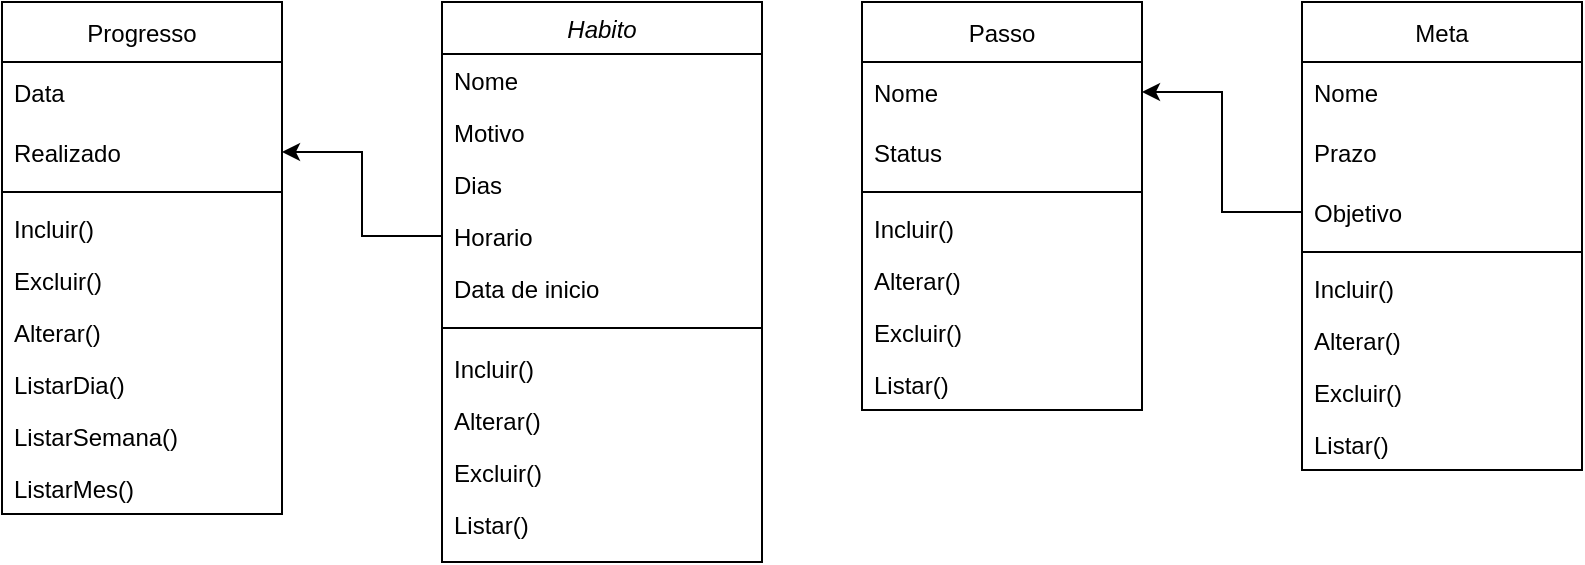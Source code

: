 <mxfile version="20.0.4" type="device"><diagram id="C5RBs43oDa-KdzZeNtuy" name="Page-1"><mxGraphModel dx="2067" dy="643" grid="1" gridSize="10" guides="1" tooltips="1" connect="1" arrows="1" fold="1" page="1" pageScale="1" pageWidth="827" pageHeight="1169" math="0" shadow="0"><root><mxCell id="WIyWlLk6GJQsqaUBKTNV-0"/><mxCell id="WIyWlLk6GJQsqaUBKTNV-1" parent="WIyWlLk6GJQsqaUBKTNV-0"/><mxCell id="zkfFHV4jXpPFQw0GAbJ--0" value="Habito" style="swimlane;fontStyle=2;align=center;verticalAlign=top;childLayout=stackLayout;horizontal=1;startSize=26;horizontalStack=0;resizeParent=1;resizeLast=0;collapsible=1;marginBottom=0;rounded=0;shadow=0;strokeWidth=1;" parent="WIyWlLk6GJQsqaUBKTNV-1" vertex="1"><mxGeometry x="150" y="80" width="160" height="280" as="geometry"><mxRectangle x="220" y="120" width="160" height="26" as="alternateBounds"/></mxGeometry></mxCell><mxCell id="zkfFHV4jXpPFQw0GAbJ--1" value="Nome" style="text;align=left;verticalAlign=top;spacingLeft=4;spacingRight=4;overflow=hidden;rotatable=0;points=[[0,0.5],[1,0.5]];portConstraint=eastwest;" parent="zkfFHV4jXpPFQw0GAbJ--0" vertex="1"><mxGeometry y="26" width="160" height="26" as="geometry"/></mxCell><mxCell id="zkfFHV4jXpPFQw0GAbJ--2" value="Motivo" style="text;align=left;verticalAlign=top;spacingLeft=4;spacingRight=4;overflow=hidden;rotatable=0;points=[[0,0.5],[1,0.5]];portConstraint=eastwest;rounded=0;shadow=0;html=0;" parent="zkfFHV4jXpPFQw0GAbJ--0" vertex="1"><mxGeometry y="52" width="160" height="26" as="geometry"/></mxCell><mxCell id="zkfFHV4jXpPFQw0GAbJ--3" value="Dias" style="text;align=left;verticalAlign=top;spacingLeft=4;spacingRight=4;overflow=hidden;rotatable=0;points=[[0,0.5],[1,0.5]];portConstraint=eastwest;rounded=0;shadow=0;html=0;" parent="zkfFHV4jXpPFQw0GAbJ--0" vertex="1"><mxGeometry y="78" width="160" height="26" as="geometry"/></mxCell><mxCell id="qhRhqDueGn3081-ziHic-1" value="Horario" style="text;align=left;verticalAlign=top;spacingLeft=4;spacingRight=4;overflow=hidden;rotatable=0;points=[[0,0.5],[1,0.5]];portConstraint=eastwest;rounded=0;shadow=0;html=0;" vertex="1" parent="zkfFHV4jXpPFQw0GAbJ--0"><mxGeometry y="104" width="160" height="26" as="geometry"/></mxCell><mxCell id="qhRhqDueGn3081-ziHic-3" value="Data de inicio" style="text;align=left;verticalAlign=top;spacingLeft=4;spacingRight=4;overflow=hidden;rotatable=0;points=[[0,0.5],[1,0.5]];portConstraint=eastwest;rounded=0;shadow=0;html=0;" vertex="1" parent="zkfFHV4jXpPFQw0GAbJ--0"><mxGeometry y="130" width="160" height="26" as="geometry"/></mxCell><mxCell id="zkfFHV4jXpPFQw0GAbJ--4" value="" style="line;html=1;strokeWidth=1;align=left;verticalAlign=middle;spacingTop=-1;spacingLeft=3;spacingRight=3;rotatable=0;labelPosition=right;points=[];portConstraint=eastwest;" parent="zkfFHV4jXpPFQw0GAbJ--0" vertex="1"><mxGeometry y="156" width="160" height="14" as="geometry"/></mxCell><mxCell id="qhRhqDueGn3081-ziHic-45" value="Incluir()" style="text;align=left;verticalAlign=top;spacingLeft=4;spacingRight=4;overflow=hidden;rotatable=0;points=[[0,0.5],[1,0.5]];portConstraint=eastwest;" vertex="1" parent="zkfFHV4jXpPFQw0GAbJ--0"><mxGeometry y="170" width="160" height="26" as="geometry"/></mxCell><mxCell id="qhRhqDueGn3081-ziHic-44" value="Alterar()" style="text;align=left;verticalAlign=top;spacingLeft=4;spacingRight=4;overflow=hidden;rotatable=0;points=[[0,0.5],[1,0.5]];portConstraint=eastwest;" vertex="1" parent="zkfFHV4jXpPFQw0GAbJ--0"><mxGeometry y="196" width="160" height="26" as="geometry"/></mxCell><mxCell id="qhRhqDueGn3081-ziHic-31" value="Excluir()" style="text;align=left;verticalAlign=top;spacingLeft=4;spacingRight=4;overflow=hidden;rotatable=0;points=[[0,0.5],[1,0.5]];portConstraint=eastwest;" vertex="1" parent="zkfFHV4jXpPFQw0GAbJ--0"><mxGeometry y="222" width="160" height="26" as="geometry"/></mxCell><mxCell id="qhRhqDueGn3081-ziHic-59" value="Listar()" style="text;align=left;verticalAlign=top;spacingLeft=4;spacingRight=4;overflow=hidden;rotatable=0;points=[[0,0.5],[1,0.5]];portConstraint=eastwest;" vertex="1" parent="zkfFHV4jXpPFQw0GAbJ--0"><mxGeometry y="248" width="160" height="26" as="geometry"/></mxCell><mxCell id="qhRhqDueGn3081-ziHic-5" value="Meta" style="swimlane;fontStyle=0;childLayout=stackLayout;horizontal=1;startSize=30;horizontalStack=0;resizeParent=1;resizeParentMax=0;resizeLast=0;collapsible=1;marginBottom=0;" vertex="1" parent="WIyWlLk6GJQsqaUBKTNV-1"><mxGeometry x="580" y="80" width="140" height="234" as="geometry"/></mxCell><mxCell id="qhRhqDueGn3081-ziHic-6" value="Nome" style="text;strokeColor=none;fillColor=none;align=left;verticalAlign=middle;spacingLeft=4;spacingRight=4;overflow=hidden;points=[[0,0.5],[1,0.5]];portConstraint=eastwest;rotatable=0;" vertex="1" parent="qhRhqDueGn3081-ziHic-5"><mxGeometry y="30" width="140" height="30" as="geometry"/></mxCell><mxCell id="qhRhqDueGn3081-ziHic-7" value="Prazo" style="text;strokeColor=none;fillColor=none;align=left;verticalAlign=middle;spacingLeft=4;spacingRight=4;overflow=hidden;points=[[0,0.5],[1,0.5]];portConstraint=eastwest;rotatable=0;" vertex="1" parent="qhRhqDueGn3081-ziHic-5"><mxGeometry y="60" width="140" height="30" as="geometry"/></mxCell><mxCell id="qhRhqDueGn3081-ziHic-9" value="Objetivo" style="text;strokeColor=none;fillColor=none;align=left;verticalAlign=middle;spacingLeft=4;spacingRight=4;overflow=hidden;points=[[0,0.5],[1,0.5]];portConstraint=eastwest;rotatable=0;" vertex="1" parent="qhRhqDueGn3081-ziHic-5"><mxGeometry y="90" width="140" height="30" as="geometry"/></mxCell><mxCell id="qhRhqDueGn3081-ziHic-14" value="" style="line;html=1;strokeWidth=1;align=left;verticalAlign=middle;spacingTop=-1;spacingLeft=3;spacingRight=3;rotatable=0;labelPosition=right;points=[];portConstraint=eastwest;" vertex="1" parent="qhRhqDueGn3081-ziHic-5"><mxGeometry y="120" width="140" height="10" as="geometry"/></mxCell><mxCell id="qhRhqDueGn3081-ziHic-46" value="Incluir()" style="text;align=left;verticalAlign=top;spacingLeft=4;spacingRight=4;overflow=hidden;rotatable=0;points=[[0,0.5],[1,0.5]];portConstraint=eastwest;" vertex="1" parent="qhRhqDueGn3081-ziHic-5"><mxGeometry y="130" width="140" height="26" as="geometry"/></mxCell><mxCell id="qhRhqDueGn3081-ziHic-47" value="Alterar()" style="text;align=left;verticalAlign=top;spacingLeft=4;spacingRight=4;overflow=hidden;rotatable=0;points=[[0,0.5],[1,0.5]];portConstraint=eastwest;" vertex="1" parent="qhRhqDueGn3081-ziHic-5"><mxGeometry y="156" width="140" height="26" as="geometry"/></mxCell><mxCell id="qhRhqDueGn3081-ziHic-48" value="Excluir()" style="text;align=left;verticalAlign=top;spacingLeft=4;spacingRight=4;overflow=hidden;rotatable=0;points=[[0,0.5],[1,0.5]];portConstraint=eastwest;" vertex="1" parent="qhRhqDueGn3081-ziHic-5"><mxGeometry y="182" width="140" height="26" as="geometry"/></mxCell><mxCell id="qhRhqDueGn3081-ziHic-61" value="Listar()" style="text;align=left;verticalAlign=top;spacingLeft=4;spacingRight=4;overflow=hidden;rotatable=0;points=[[0,0.5],[1,0.5]];portConstraint=eastwest;" vertex="1" parent="qhRhqDueGn3081-ziHic-5"><mxGeometry y="208" width="140" height="26" as="geometry"/></mxCell><mxCell id="qhRhqDueGn3081-ziHic-15" value="Passo" style="swimlane;fontStyle=0;childLayout=stackLayout;horizontal=1;startSize=30;horizontalStack=0;resizeParent=1;resizeParentMax=0;resizeLast=0;collapsible=1;marginBottom=0;" vertex="1" parent="WIyWlLk6GJQsqaUBKTNV-1"><mxGeometry x="360" y="80" width="140" height="204" as="geometry"/></mxCell><mxCell id="qhRhqDueGn3081-ziHic-16" value="Nome" style="text;strokeColor=none;fillColor=none;align=left;verticalAlign=middle;spacingLeft=4;spacingRight=4;overflow=hidden;points=[[0,0.5],[1,0.5]];portConstraint=eastwest;rotatable=0;" vertex="1" parent="qhRhqDueGn3081-ziHic-15"><mxGeometry y="30" width="140" height="30" as="geometry"/></mxCell><mxCell id="qhRhqDueGn3081-ziHic-17" value="Status" style="text;strokeColor=none;fillColor=none;align=left;verticalAlign=middle;spacingLeft=4;spacingRight=4;overflow=hidden;points=[[0,0.5],[1,0.5]];portConstraint=eastwest;rotatable=0;" vertex="1" parent="qhRhqDueGn3081-ziHic-15"><mxGeometry y="60" width="140" height="30" as="geometry"/></mxCell><mxCell id="qhRhqDueGn3081-ziHic-53" value="" style="line;html=1;strokeWidth=1;align=left;verticalAlign=middle;spacingTop=-1;spacingLeft=3;spacingRight=3;rotatable=0;labelPosition=right;points=[];portConstraint=eastwest;" vertex="1" parent="qhRhqDueGn3081-ziHic-15"><mxGeometry y="90" width="140" height="10" as="geometry"/></mxCell><mxCell id="qhRhqDueGn3081-ziHic-54" value="Incluir()" style="text;align=left;verticalAlign=top;spacingLeft=4;spacingRight=4;overflow=hidden;rotatable=0;points=[[0,0.5],[1,0.5]];portConstraint=eastwest;" vertex="1" parent="qhRhqDueGn3081-ziHic-15"><mxGeometry y="100" width="140" height="26" as="geometry"/></mxCell><mxCell id="qhRhqDueGn3081-ziHic-56" value="Alterar()" style="text;align=left;verticalAlign=top;spacingLeft=4;spacingRight=4;overflow=hidden;rotatable=0;points=[[0,0.5],[1,0.5]];portConstraint=eastwest;" vertex="1" parent="qhRhqDueGn3081-ziHic-15"><mxGeometry y="126" width="140" height="26" as="geometry"/></mxCell><mxCell id="qhRhqDueGn3081-ziHic-55" value="Excluir()" style="text;align=left;verticalAlign=top;spacingLeft=4;spacingRight=4;overflow=hidden;rotatable=0;points=[[0,0.5],[1,0.5]];portConstraint=eastwest;" vertex="1" parent="qhRhqDueGn3081-ziHic-15"><mxGeometry y="152" width="140" height="26" as="geometry"/></mxCell><mxCell id="qhRhqDueGn3081-ziHic-60" value="Listar()" style="text;align=left;verticalAlign=top;spacingLeft=4;spacingRight=4;overflow=hidden;rotatable=0;points=[[0,0.5],[1,0.5]];portConstraint=eastwest;" vertex="1" parent="qhRhqDueGn3081-ziHic-15"><mxGeometry y="178" width="140" height="26" as="geometry"/></mxCell><mxCell id="qhRhqDueGn3081-ziHic-23" value="Progresso" style="swimlane;fontStyle=0;childLayout=stackLayout;horizontal=1;startSize=30;horizontalStack=0;resizeParent=1;resizeParentMax=0;resizeLast=0;collapsible=1;marginBottom=0;" vertex="1" parent="WIyWlLk6GJQsqaUBKTNV-1"><mxGeometry x="-70" y="80" width="140" height="256" as="geometry"/></mxCell><mxCell id="qhRhqDueGn3081-ziHic-24" value="Data" style="text;strokeColor=none;fillColor=none;align=left;verticalAlign=middle;spacingLeft=4;spacingRight=4;overflow=hidden;points=[[0,0.5],[1,0.5]];portConstraint=eastwest;rotatable=0;" vertex="1" parent="qhRhqDueGn3081-ziHic-23"><mxGeometry y="30" width="140" height="30" as="geometry"/></mxCell><mxCell id="qhRhqDueGn3081-ziHic-25" value="Realizado" style="text;strokeColor=none;fillColor=none;align=left;verticalAlign=middle;spacingLeft=4;spacingRight=4;overflow=hidden;points=[[0,0.5],[1,0.5]];portConstraint=eastwest;rotatable=0;" vertex="1" parent="qhRhqDueGn3081-ziHic-23"><mxGeometry y="60" width="140" height="30" as="geometry"/></mxCell><mxCell id="qhRhqDueGn3081-ziHic-52" value="" style="line;html=1;strokeWidth=1;align=left;verticalAlign=middle;spacingTop=-1;spacingLeft=3;spacingRight=3;rotatable=0;labelPosition=right;points=[];portConstraint=eastwest;" vertex="1" parent="qhRhqDueGn3081-ziHic-23"><mxGeometry y="90" width="140" height="10" as="geometry"/></mxCell><mxCell id="qhRhqDueGn3081-ziHic-49" value="Incluir()" style="text;align=left;verticalAlign=top;spacingLeft=4;spacingRight=4;overflow=hidden;rotatable=0;points=[[0,0.5],[1,0.5]];portConstraint=eastwest;" vertex="1" parent="qhRhqDueGn3081-ziHic-23"><mxGeometry y="100" width="140" height="26" as="geometry"/></mxCell><mxCell id="qhRhqDueGn3081-ziHic-51" value="Excluir()" style="text;align=left;verticalAlign=top;spacingLeft=4;spacingRight=4;overflow=hidden;rotatable=0;points=[[0,0.5],[1,0.5]];portConstraint=eastwest;" vertex="1" parent="qhRhqDueGn3081-ziHic-23"><mxGeometry y="126" width="140" height="26" as="geometry"/></mxCell><mxCell id="qhRhqDueGn3081-ziHic-50" value="Alterar()" style="text;align=left;verticalAlign=top;spacingLeft=4;spacingRight=4;overflow=hidden;rotatable=0;points=[[0,0.5],[1,0.5]];portConstraint=eastwest;" vertex="1" parent="qhRhqDueGn3081-ziHic-23"><mxGeometry y="152" width="140" height="26" as="geometry"/></mxCell><mxCell id="qhRhqDueGn3081-ziHic-29" value="ListarDia()" style="text;align=left;verticalAlign=top;spacingLeft=4;spacingRight=4;overflow=hidden;rotatable=0;points=[[0,0.5],[1,0.5]];portConstraint=eastwest;" vertex="1" parent="qhRhqDueGn3081-ziHic-23"><mxGeometry y="178" width="140" height="26" as="geometry"/></mxCell><mxCell id="zkfFHV4jXpPFQw0GAbJ--5" value="ListarSemana()" style="text;align=left;verticalAlign=top;spacingLeft=4;spacingRight=4;overflow=hidden;rotatable=0;points=[[0,0.5],[1,0.5]];portConstraint=eastwest;" parent="qhRhqDueGn3081-ziHic-23" vertex="1"><mxGeometry y="204" width="140" height="26" as="geometry"/></mxCell><mxCell id="qhRhqDueGn3081-ziHic-30" value="ListarMes()" style="text;align=left;verticalAlign=top;spacingLeft=4;spacingRight=4;overflow=hidden;rotatable=0;points=[[0,0.5],[1,0.5]];portConstraint=eastwest;" vertex="1" parent="qhRhqDueGn3081-ziHic-23"><mxGeometry y="230" width="140" height="26" as="geometry"/></mxCell><mxCell id="qhRhqDueGn3081-ziHic-62" style="edgeStyle=orthogonalEdgeStyle;rounded=0;orthogonalLoop=1;jettySize=auto;html=1;exitX=0;exitY=0.5;exitDx=0;exitDy=0;entryX=1;entryY=0.5;entryDx=0;entryDy=0;" edge="1" parent="WIyWlLk6GJQsqaUBKTNV-1" source="qhRhqDueGn3081-ziHic-9" target="qhRhqDueGn3081-ziHic-16"><mxGeometry relative="1" as="geometry"/></mxCell><mxCell id="qhRhqDueGn3081-ziHic-63" style="edgeStyle=orthogonalEdgeStyle;rounded=0;orthogonalLoop=1;jettySize=auto;html=1;exitX=0;exitY=0.5;exitDx=0;exitDy=0;entryX=1;entryY=0.5;entryDx=0;entryDy=0;" edge="1" parent="WIyWlLk6GJQsqaUBKTNV-1" source="qhRhqDueGn3081-ziHic-1" target="qhRhqDueGn3081-ziHic-25"><mxGeometry relative="1" as="geometry"/></mxCell></root></mxGraphModel></diagram></mxfile>